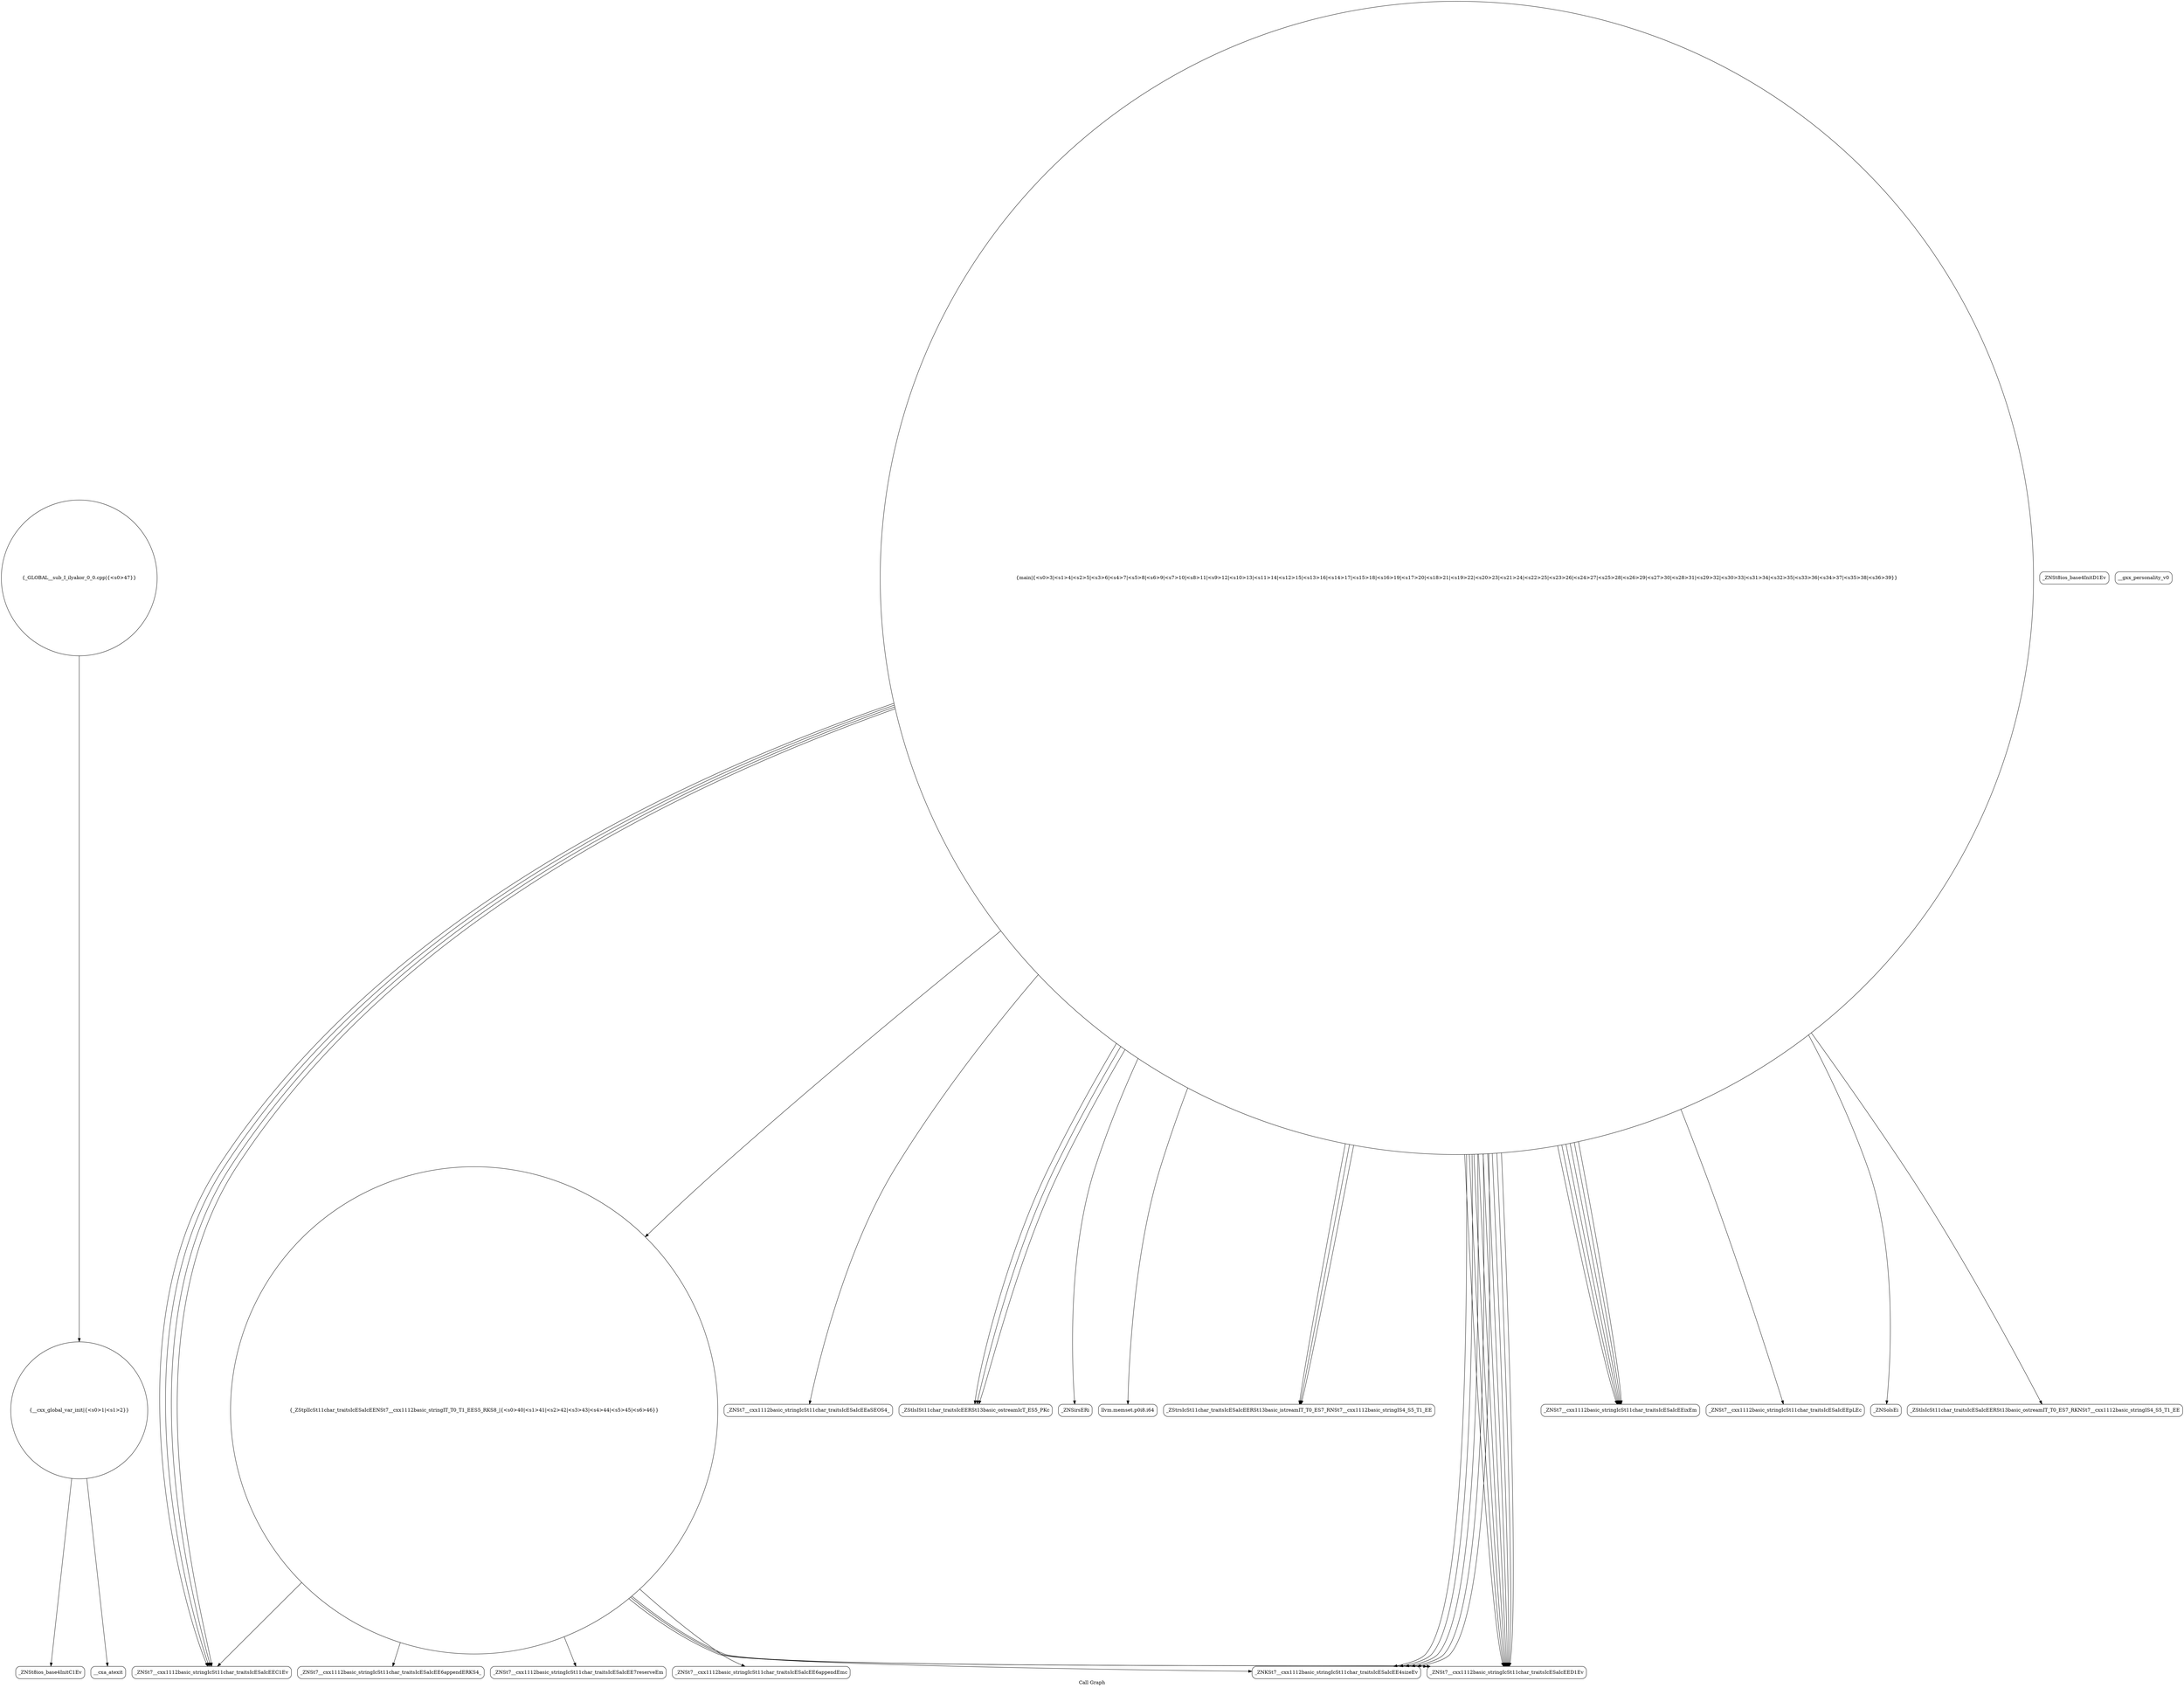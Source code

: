 digraph "Call Graph" {
	label="Call Graph";

	Node0x5569e9a0c680 [shape=record,shape=circle,label="{__cxx_global_var_init|{<s0>1|<s1>2}}"];
	Node0x5569e9a0c680:s0 -> Node0x5569e9a0cb10[color=black];
	Node0x5569e9a0c680:s1 -> Node0x5569e9a0cc10[color=black];
	Node0x5569e9a0ce10 [shape=record,shape=Mrecord,label="{_ZNSt7__cxx1112basic_stringIcSt11char_traitsIcESaIcEEC1Ev}"];
	Node0x5569e9a0d190 [shape=record,shape=Mrecord,label="{_ZNSt7__cxx1112basic_stringIcSt11char_traitsIcESaIcEEaSEOS4_}"];
	Node0x5569e9a0d510 [shape=record,shape=Mrecord,label="{_ZNSt7__cxx1112basic_stringIcSt11char_traitsIcESaIcEE6appendERKS4_}"];
	Node0x5569e9a0cb90 [shape=record,shape=Mrecord,label="{_ZNSt8ios_base4InitD1Ev}"];
	Node0x5569e9a0cf10 [shape=record,shape=Mrecord,label="{__gxx_personality_v0}"];
	Node0x5569e9a0d290 [shape=record,shape=Mrecord,label="{_ZStlsISt11char_traitsIcEERSt13basic_ostreamIcT_ES5_PKc}"];
	Node0x5569e9a0cc90 [shape=record,shape=circle,label="{main|{<s0>3|<s1>4|<s2>5|<s3>6|<s4>7|<s5>8|<s6>9|<s7>10|<s8>11|<s9>12|<s10>13|<s11>14|<s12>15|<s13>16|<s14>17|<s15>18|<s16>19|<s17>20|<s18>21|<s19>22|<s20>23|<s21>24|<s22>25|<s23>26|<s24>27|<s25>28|<s26>29|<s27>30|<s28>31|<s29>32|<s30>33|<s31>34|<s32>35|<s33>36|<s34>37|<s35>38|<s36>39}}"];
	Node0x5569e9a0cc90:s0 -> Node0x5569e9a0cd10[color=black];
	Node0x5569e9a0cc90:s1 -> Node0x5569e9a0cd90[color=black];
	Node0x5569e9a0cc90:s2 -> Node0x5569e9a0ce10[color=black];
	Node0x5569e9a0cc90:s3 -> Node0x5569e9a0ce10[color=black];
	Node0x5569e9a0cc90:s4 -> Node0x5569e9a0ce10[color=black];
	Node0x5569e9a0cc90:s5 -> Node0x5569e9a0ce90[color=black];
	Node0x5569e9a0cc90:s6 -> Node0x5569e9a0ce90[color=black];
	Node0x5569e9a0cc90:s7 -> Node0x5569e9a0ce90[color=black];
	Node0x5569e9a0cc90:s8 -> Node0x5569e9a0cf90[color=black];
	Node0x5569e9a0cc90:s9 -> Node0x5569e9a0d010[color=black];
	Node0x5569e9a0cc90:s10 -> Node0x5569e9a0cf90[color=black];
	Node0x5569e9a0cc90:s11 -> Node0x5569e9a0d010[color=black];
	Node0x5569e9a0cc90:s12 -> Node0x5569e9a0cf90[color=black];
	Node0x5569e9a0cc90:s13 -> Node0x5569e9a0cf90[color=black];
	Node0x5569e9a0cc90:s14 -> Node0x5569e9a0cf90[color=black];
	Node0x5569e9a0cc90:s15 -> Node0x5569e9a0d010[color=black];
	Node0x5569e9a0cc90:s16 -> Node0x5569e9a0d010[color=black];
	Node0x5569e9a0cc90:s17 -> Node0x5569e9a0ce10[color=black];
	Node0x5569e9a0cc90:s18 -> Node0x5569e9a0d010[color=black];
	Node0x5569e9a0cc90:s19 -> Node0x5569e9a0d090[color=black];
	Node0x5569e9a0cc90:s20 -> Node0x5569e9a0d210[color=black];
	Node0x5569e9a0cc90:s21 -> Node0x5569e9a0d010[color=black];
	Node0x5569e9a0cc90:s22 -> Node0x5569e9a0d110[color=black];
	Node0x5569e9a0cc90:s23 -> Node0x5569e9a0d190[color=black];
	Node0x5569e9a0cc90:s24 -> Node0x5569e9a0d210[color=black];
	Node0x5569e9a0cc90:s25 -> Node0x5569e9a0d290[color=black];
	Node0x5569e9a0cc90:s26 -> Node0x5569e9a0d390[color=black];
	Node0x5569e9a0cc90:s27 -> Node0x5569e9a0d290[color=black];
	Node0x5569e9a0cc90:s28 -> Node0x5569e9a0d310[color=black];
	Node0x5569e9a0cc90:s29 -> Node0x5569e9a0d290[color=black];
	Node0x5569e9a0cc90:s30 -> Node0x5569e9a0d210[color=black];
	Node0x5569e9a0cc90:s31 -> Node0x5569e9a0d210[color=black];
	Node0x5569e9a0cc90:s32 -> Node0x5569e9a0d210[color=black];
	Node0x5569e9a0cc90:s33 -> Node0x5569e9a0d210[color=black];
	Node0x5569e9a0cc90:s34 -> Node0x5569e9a0d210[color=black];
	Node0x5569e9a0cc90:s35 -> Node0x5569e9a0d210[color=black];
	Node0x5569e9a0cc90:s36 -> Node0x5569e9a0d210[color=black];
	Node0x5569e9a0d010 [shape=record,shape=Mrecord,label="{_ZNSt7__cxx1112basic_stringIcSt11char_traitsIcESaIcEEixEm}"];
	Node0x5569e9a0d390 [shape=record,shape=Mrecord,label="{_ZNSolsEi}"];
	Node0x5569e9a0cd90 [shape=record,shape=Mrecord,label="{llvm.memset.p0i8.i64}"];
	Node0x5569e9a0d110 [shape=record,shape=circle,label="{_ZStplIcSt11char_traitsIcESaIcEENSt7__cxx1112basic_stringIT_T0_T1_EES5_RKS8_|{<s0>40|<s1>41|<s2>42|<s3>43|<s4>44|<s5>45|<s6>46}}"];
	Node0x5569e9a0d110:s0 -> Node0x5569e9a0ce10[color=black];
	Node0x5569e9a0d110:s1 -> Node0x5569e9a0cf90[color=black];
	Node0x5569e9a0d110:s2 -> Node0x5569e9a0d410[color=black];
	Node0x5569e9a0d110:s3 -> Node0x5569e9a0d490[color=black];
	Node0x5569e9a0d110:s4 -> Node0x5569e9a0d510[color=black];
	Node0x5569e9a0d110:s5 -> Node0x5569e9a0d210[color=black];
	Node0x5569e9a0d110:s6 -> Node0x5569e9a0d210[color=black];
	Node0x5569e9a0d490 [shape=record,shape=Mrecord,label="{_ZNSt7__cxx1112basic_stringIcSt11char_traitsIcESaIcEE6appendEmc}"];
	Node0x5569e9a0cb10 [shape=record,shape=Mrecord,label="{_ZNSt8ios_base4InitC1Ev}"];
	Node0x5569e9a0ce90 [shape=record,shape=Mrecord,label="{_ZStrsIcSt11char_traitsIcESaIcEERSt13basic_istreamIT_T0_ES7_RNSt7__cxx1112basic_stringIS4_S5_T1_EE}"];
	Node0x5569e9a0d210 [shape=record,shape=Mrecord,label="{_ZNSt7__cxx1112basic_stringIcSt11char_traitsIcESaIcEED1Ev}"];
	Node0x5569e9a0d590 [shape=record,shape=circle,label="{_GLOBAL__sub_I_ilyakor_0_0.cpp|{<s0>47}}"];
	Node0x5569e9a0d590:s0 -> Node0x5569e9a0c680[color=black];
	Node0x5569e9a0cc10 [shape=record,shape=Mrecord,label="{__cxa_atexit}"];
	Node0x5569e9a0cf90 [shape=record,shape=Mrecord,label="{_ZNKSt7__cxx1112basic_stringIcSt11char_traitsIcESaIcEE4sizeEv}"];
	Node0x5569e9a0d310 [shape=record,shape=Mrecord,label="{_ZStlsIcSt11char_traitsIcESaIcEERSt13basic_ostreamIT_T0_ES7_RKNSt7__cxx1112basic_stringIS4_S5_T1_EE}"];
	Node0x5569e9a0cd10 [shape=record,shape=Mrecord,label="{_ZNSirsERi}"];
	Node0x5569e9a0d090 [shape=record,shape=Mrecord,label="{_ZNSt7__cxx1112basic_stringIcSt11char_traitsIcESaIcEEpLEc}"];
	Node0x5569e9a0d410 [shape=record,shape=Mrecord,label="{_ZNSt7__cxx1112basic_stringIcSt11char_traitsIcESaIcEE7reserveEm}"];
}
